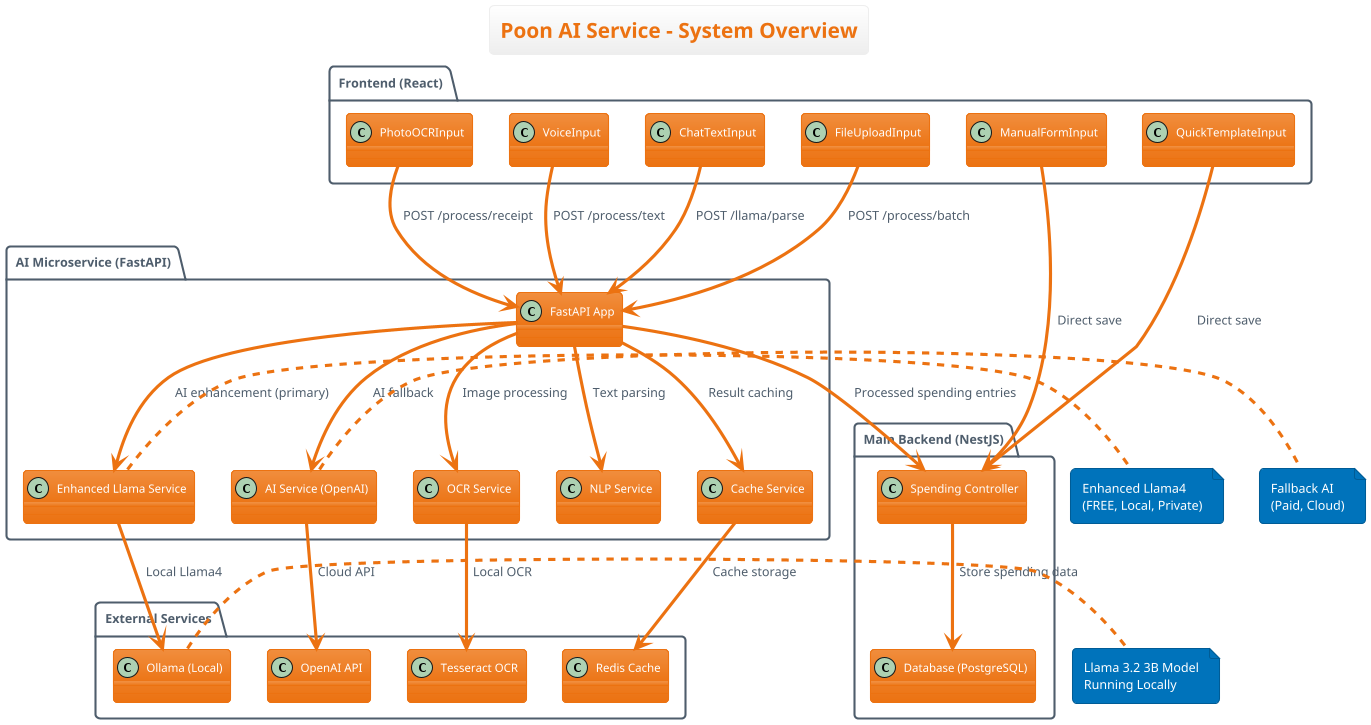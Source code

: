 @startuml System Overview
!theme aws-orange
title Poon AI Service - System Overview

package "Frontend (React)" {
  class PhotoOCRInput
  class VoiceInput  
  class ChatTextInput
  class ManualFormInput
  class FileUploadInput
  class QuickTemplateInput
}

package "AI Microservice (FastAPI)" {
  class "FastAPI App" as App
  class "OCR Service" as OCR
  class "NLP Service" as NLP
  class "Enhanced Llama Service" as Llama
  class "AI Service (OpenAI)" as OpenAI
  class "Cache Service" as Cache
}

package "External Services" {
  class "Ollama (Local)" as OllamaExt
  class "OpenAI API" as OpenAIAPI
  class "Redis Cache" as RedisExt
  class "Tesseract OCR" as TesseractExt
}

package "Main Backend (NestJS)" {
  class "Spending Controller" as Controller
  class "Database (PostgreSQL)" as DB
}

' Frontend to AI Service connections
PhotoOCRInput --> App : POST /process/receipt
VoiceInput --> App : POST /process/text
ChatTextInput --> App : POST /llama/parse
ManualFormInput --> Controller : Direct save
FileUploadInput --> App : POST /process/batch
QuickTemplateInput --> Controller : Direct save

' AI Service internal connections
App --> OCR : Image processing
App --> NLP : Text parsing
App --> Llama : AI enhancement (primary)
App --> OpenAI : AI fallback
App --> Cache : Result caching

' External service connections
OCR --> TesseractExt : Local OCR
Llama --> OllamaExt : Local Llama4
OpenAI --> OpenAIAPI : Cloud API
Cache --> RedisExt : Cache storage

' AI Service to Main Backend
App --> Controller : Processed spending entries

' Main Backend to Database
Controller --> DB : Store spending data

note right of Llama : Enhanced Llama4\n(FREE, Local, Private)
note right of OpenAI : Fallback AI\n(Paid, Cloud)
note right of OllamaExt : Llama 3.2 3B Model\nRunning Locally

@enduml
